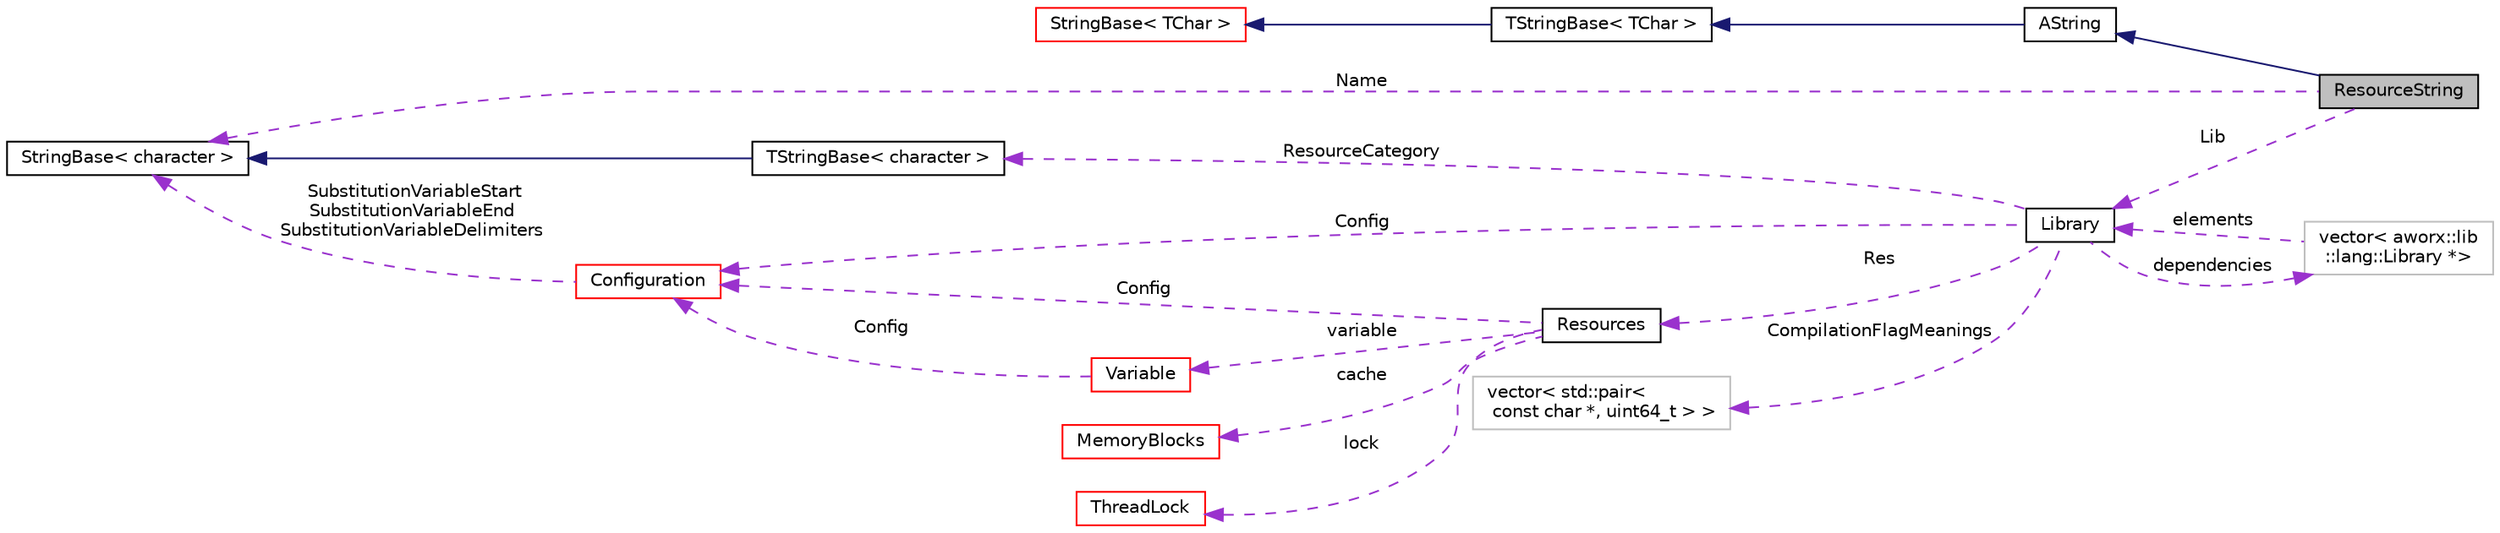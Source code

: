 digraph "ResourceString"
{
  edge [fontname="Helvetica",fontsize="10",labelfontname="Helvetica",labelfontsize="10"];
  node [fontname="Helvetica",fontsize="10",shape=record];
  rankdir="LR";
  Node4 [label="ResourceString",height=0.2,width=0.4,color="black", fillcolor="grey75", style="filled", fontcolor="black"];
  Node5 -> Node4 [dir="back",color="midnightblue",fontsize="10",style="solid",fontname="Helvetica"];
  Node5 [label="AString",height=0.2,width=0.4,color="black", fillcolor="white", style="filled",URL="$classaworx_1_1lib_1_1strings_1_1AStringBase.html"];
  Node6 -> Node5 [dir="back",color="midnightblue",fontsize="10",style="solid",fontname="Helvetica"];
  Node6 [label="TStringBase\< TChar \>",height=0.2,width=0.4,color="black", fillcolor="white", style="filled",URL="$classaworx_1_1lib_1_1strings_1_1TStringBase.html"];
  Node7 -> Node6 [dir="back",color="midnightblue",fontsize="10",style="solid",fontname="Helvetica"];
  Node7 [label="StringBase\< TChar \>",height=0.2,width=0.4,color="red", fillcolor="white", style="filled",URL="$classaworx_1_1lib_1_1strings_1_1StringBase.html"];
  Node9 -> Node4 [dir="back",color="darkorchid3",fontsize="10",style="dashed",label=" Name" ,fontname="Helvetica"];
  Node9 [label="StringBase\< character \>",height=0.2,width=0.4,color="black", fillcolor="white", style="filled",URL="$classaworx_1_1lib_1_1strings_1_1StringBase.html"];
  Node10 -> Node4 [dir="back",color="darkorchid3",fontsize="10",style="dashed",label=" Lib" ,fontname="Helvetica"];
  Node10 [label="Library",height=0.2,width=0.4,color="black", fillcolor="white", style="filled",URL="$classaworx_1_1lib_1_1lang_1_1Library.html"];
  Node11 -> Node10 [dir="back",color="darkorchid3",fontsize="10",style="dashed",label=" ResourceCategory" ,fontname="Helvetica"];
  Node11 [label="TStringBase\< character \>",height=0.2,width=0.4,color="black", fillcolor="white", style="filled",URL="$classaworx_1_1lib_1_1strings_1_1TStringBase.html"];
  Node9 -> Node11 [dir="back",color="midnightblue",fontsize="10",style="solid",fontname="Helvetica"];
  Node12 -> Node10 [dir="back",color="darkorchid3",fontsize="10",style="dashed",label=" Res" ,fontname="Helvetica"];
  Node12 [label="Resources",height=0.2,width=0.4,color="black", fillcolor="white", style="filled",URL="$classaworx_1_1lib_1_1lang_1_1Resources.html"];
  Node13 -> Node12 [dir="back",color="darkorchid3",fontsize="10",style="dashed",label=" cache" ,fontname="Helvetica"];
  Node13 [label="MemoryBlocks",height=0.2,width=0.4,color="red", fillcolor="white", style="filled",URL="$classaworx_1_1lib_1_1util_1_1MemoryBlocks.html"];
  Node16 -> Node12 [dir="back",color="darkorchid3",fontsize="10",style="dashed",label=" variable" ,fontname="Helvetica"];
  Node16 [label="Variable",height=0.2,width=0.4,color="red", fillcolor="white", style="filled",URL="$classaworx_1_1lib_1_1config_1_1Variable.html"];
  Node21 -> Node16 [dir="back",color="darkorchid3",fontsize="10",style="dashed",label=" Config" ,fontname="Helvetica"];
  Node21 [label="Configuration",height=0.2,width=0.4,color="red", fillcolor="white", style="filled",URL="$classaworx_1_1lib_1_1config_1_1Configuration.html"];
  Node9 -> Node21 [dir="back",color="darkorchid3",fontsize="10",style="dashed",label=" SubstitutionVariableStart\nSubstitutionVariableEnd\nSubstitutionVariableDelimiters" ,fontname="Helvetica"];
  Node23 -> Node12 [dir="back",color="darkorchid3",fontsize="10",style="dashed",label=" lock" ,fontname="Helvetica"];
  Node23 [label="ThreadLock",height=0.2,width=0.4,color="red", fillcolor="white", style="filled",URL="$classaworx_1_1lib_1_1threads_1_1ThreadLock.html"];
  Node21 -> Node12 [dir="back",color="darkorchid3",fontsize="10",style="dashed",label=" Config" ,fontname="Helvetica"];
  Node39 -> Node10 [dir="back",color="darkorchid3",fontsize="10",style="dashed",label=" dependencies" ,fontname="Helvetica"];
  Node39 [label="vector\< aworx::lib\l::lang::Library *\>",height=0.2,width=0.4,color="grey75", fillcolor="white", style="filled"];
  Node10 -> Node39 [dir="back",color="darkorchid3",fontsize="10",style="dashed",label=" elements" ,fontname="Helvetica"];
  Node21 -> Node10 [dir="back",color="darkorchid3",fontsize="10",style="dashed",label=" Config" ,fontname="Helvetica"];
  Node40 -> Node10 [dir="back",color="darkorchid3",fontsize="10",style="dashed",label=" CompilationFlagMeanings" ,fontname="Helvetica"];
  Node40 [label="vector\< std::pair\<\l const char *, uint64_t \> \>",height=0.2,width=0.4,color="grey75", fillcolor="white", style="filled"];
}
